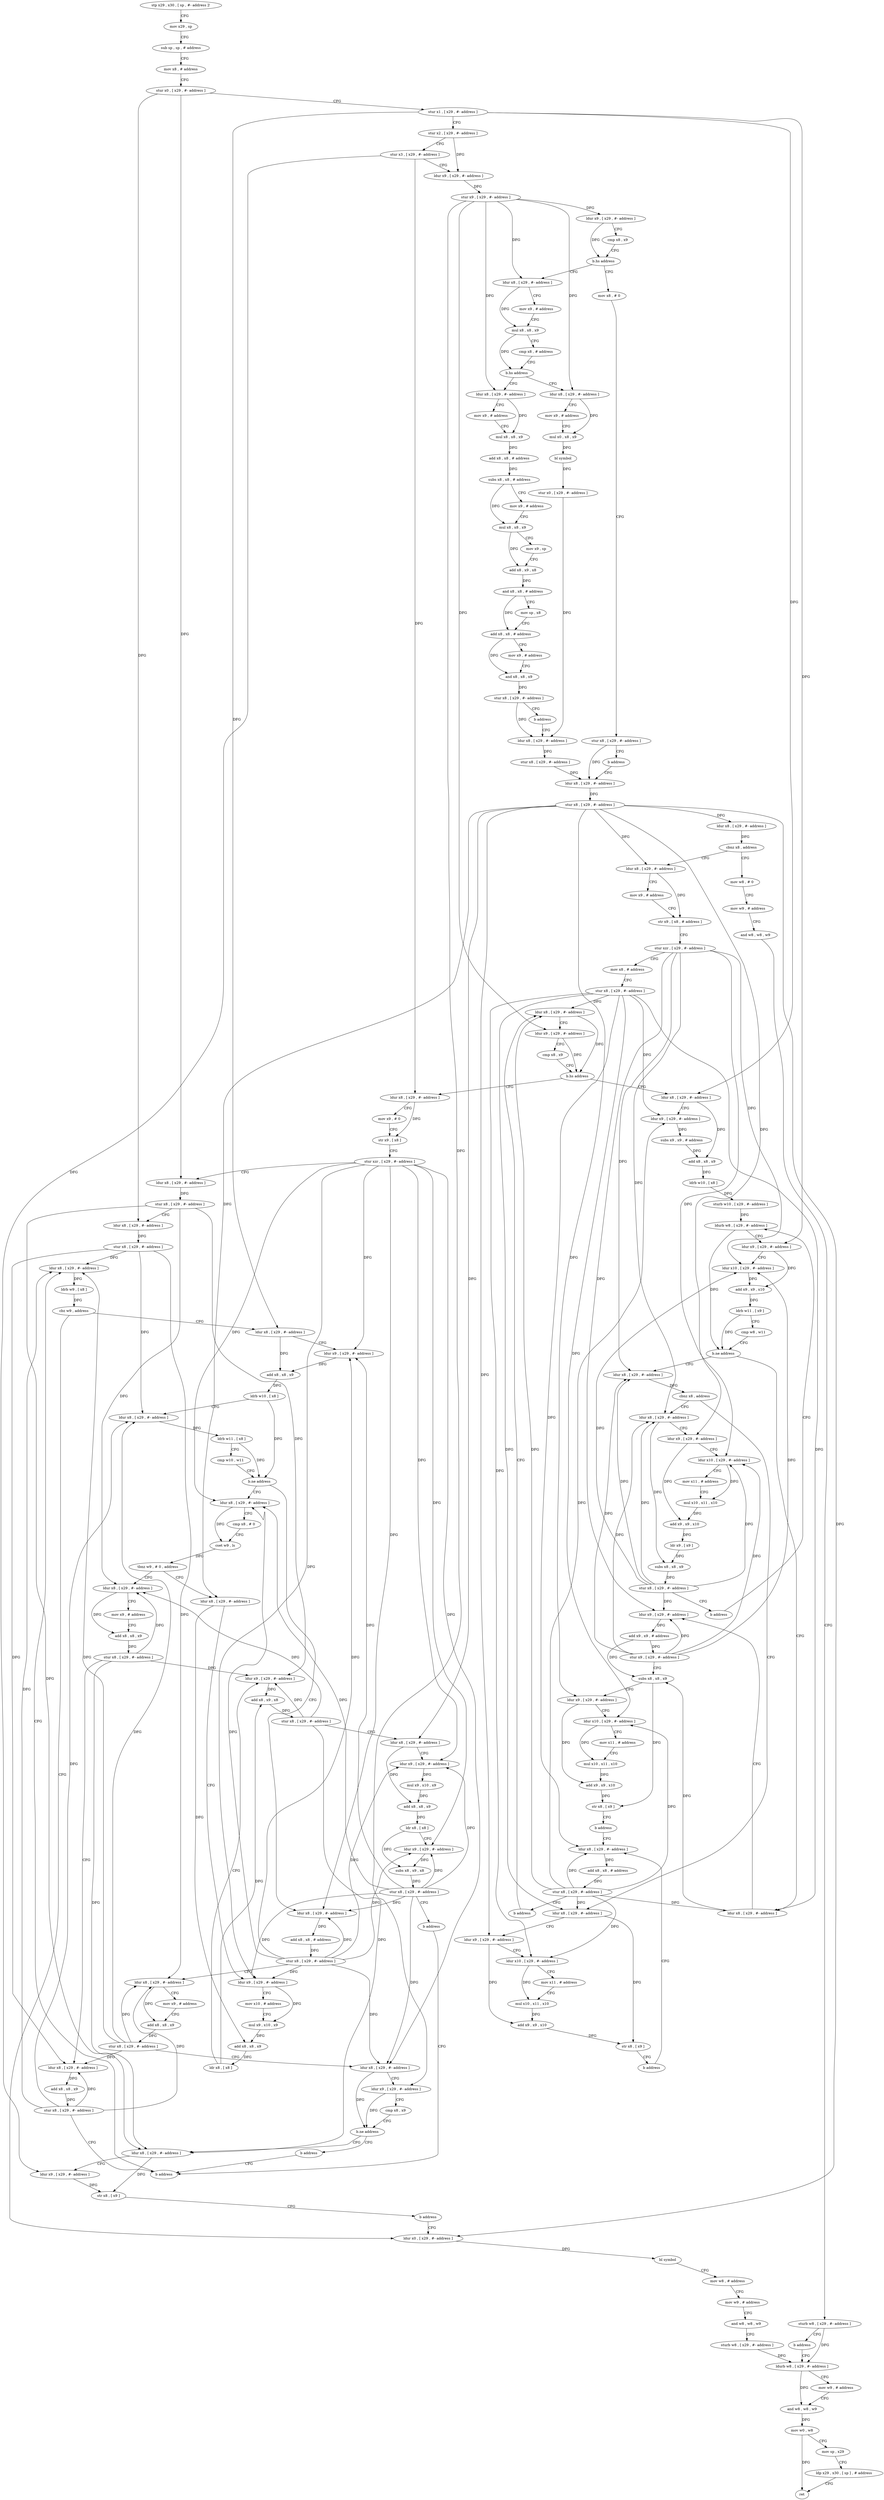 digraph "func" {
"4325812" [label = "stp x29 , x30 , [ sp , #- address ]!" ]
"4325816" [label = "mov x29 , sp" ]
"4325820" [label = "sub sp , sp , # address" ]
"4325824" [label = "mov x8 , # address" ]
"4325828" [label = "stur x0 , [ x29 , #- address ]" ]
"4325832" [label = "stur x1 , [ x29 , #- address ]" ]
"4325836" [label = "stur x2 , [ x29 , #- address ]" ]
"4325840" [label = "stur x3 , [ x29 , #- address ]" ]
"4325844" [label = "ldur x9 , [ x29 , #- address ]" ]
"4325848" [label = "stur x9 , [ x29 , #- address ]" ]
"4325852" [label = "ldur x9 , [ x29 , #- address ]" ]
"4325856" [label = "cmp x8 , x9" ]
"4325860" [label = "b.hs address" ]
"4325876" [label = "ldur x8 , [ x29 , #- address ]" ]
"4325864" [label = "mov x8 , # 0" ]
"4325880" [label = "mov x9 , # address" ]
"4325884" [label = "mul x8 , x8 , x9" ]
"4325888" [label = "cmp x8 , # address" ]
"4325892" [label = "b.hs address" ]
"4325960" [label = "ldur x8 , [ x29 , #- address ]" ]
"4325896" [label = "ldur x8 , [ x29 , #- address ]" ]
"4325868" [label = "stur x8 , [ x29 , #- address ]" ]
"4325872" [label = "b address" ]
"4325988" [label = "ldur x8 , [ x29 , #- address ]" ]
"4325964" [label = "mov x9 , # address" ]
"4325968" [label = "mul x0 , x8 , x9" ]
"4325972" [label = "bl symbol" ]
"4325976" [label = "stur x0 , [ x29 , #- address ]" ]
"4325980" [label = "ldur x8 , [ x29 , #- address ]" ]
"4325900" [label = "mov x9 , # address" ]
"4325904" [label = "mul x8 , x8 , x9" ]
"4325908" [label = "add x8 , x8 , # address" ]
"4325912" [label = "subs x8 , x8 , # address" ]
"4325916" [label = "mov x9 , # address" ]
"4325920" [label = "mul x8 , x8 , x9" ]
"4325924" [label = "mov x9 , sp" ]
"4325928" [label = "add x8 , x9 , x8" ]
"4325932" [label = "and x8 , x8 , # address" ]
"4325936" [label = "mov sp , x8" ]
"4325940" [label = "add x8 , x8 , # address" ]
"4325944" [label = "mov x9 , # address" ]
"4325948" [label = "and x8 , x8 , x9" ]
"4325952" [label = "stur x8 , [ x29 , #- address ]" ]
"4325956" [label = "b address" ]
"4325992" [label = "stur x8 , [ x29 , #- address ]" ]
"4325996" [label = "ldur x8 , [ x29 , #- address ]" ]
"4326000" [label = "cbnz x8 , address" ]
"4326024" [label = "ldur x8 , [ x29 , #- address ]" ]
"4326004" [label = "mov w8 , # 0" ]
"4326028" [label = "mov x9 , # address" ]
"4326032" [label = "str x9 , [ x8 , # address ]" ]
"4326036" [label = "stur xzr , [ x29 , #- address ]" ]
"4326040" [label = "mov x8 , # address" ]
"4326044" [label = "stur x8 , [ x29 , #- address ]" ]
"4326048" [label = "ldur x8 , [ x29 , #- address ]" ]
"4326008" [label = "mov w9 , # address" ]
"4326012" [label = "and w8 , w8 , w9" ]
"4326016" [label = "sturb w8 , [ x29 , #- address ]" ]
"4326020" [label = "b address" ]
"4326544" [label = "ldurb w8 , [ x29 , #- address ]" ]
"4325984" [label = "stur x8 , [ x29 , #- address ]" ]
"4326260" [label = "ldur x8 , [ x29 , #- address ]" ]
"4326264" [label = "mov x9 , # 0" ]
"4326268" [label = "str x9 , [ x8 ]" ]
"4326272" [label = "stur xzr , [ x29 , #- address ]" ]
"4326276" [label = "ldur x8 , [ x29 , #- address ]" ]
"4326280" [label = "stur x8 , [ x29 , #- address ]" ]
"4326284" [label = "ldur x8 , [ x29 , #- address ]" ]
"4326288" [label = "stur x8 , [ x29 , #- address ]" ]
"4326292" [label = "ldur x8 , [ x29 , #- address ]" ]
"4326064" [label = "ldur x8 , [ x29 , #- address ]" ]
"4326068" [label = "ldur x9 , [ x29 , #- address ]" ]
"4326072" [label = "subs x9 , x9 , # address" ]
"4326076" [label = "add x8 , x8 , x9" ]
"4326080" [label = "ldrb w10 , [ x8 ]" ]
"4326084" [label = "sturb w10 , [ x29 , #- address ]" ]
"4326088" [label = "ldurb w8 , [ x29 , #- address ]" ]
"4326548" [label = "mov w9 , # address" ]
"4326552" [label = "and w8 , w8 , w9" ]
"4326556" [label = "mov w0 , w8" ]
"4326560" [label = "mov sp , x29" ]
"4326564" [label = "ldp x29 , x30 , [ sp ] , # address" ]
"4326568" [label = "ret" ]
"4326520" [label = "ldur x0 , [ x29 , #- address ]" ]
"4326524" [label = "bl symbol" ]
"4326528" [label = "mov w8 , # address" ]
"4326532" [label = "mov w9 , # address" ]
"4326536" [label = "and w8 , w8 , w9" ]
"4326540" [label = "sturb w8 , [ x29 , #- address ]" ]
"4326304" [label = "ldur x8 , [ x29 , #- address ]" ]
"4326308" [label = "ldur x9 , [ x29 , #- address ]" ]
"4326312" [label = "add x8 , x8 , x9" ]
"4326316" [label = "ldrb w10 , [ x8 ]" ]
"4326320" [label = "ldur x8 , [ x29 , #- address ]" ]
"4326324" [label = "ldrb w11 , [ x8 ]" ]
"4326328" [label = "cmp w10 , w11" ]
"4326332" [label = "b.ne address" ]
"4326400" [label = "ldur x8 , [ x29 , #- address ]" ]
"4326336" [label = "ldur x8 , [ x29 , #- address ]" ]
"4326164" [label = "ldur x8 , [ x29 , #- address ]" ]
"4326168" [label = "cbnz x8 , address" ]
"4326204" [label = "ldur x8 , [ x29 , #- address ]" ]
"4326172" [label = "ldur x8 , [ x29 , #- address ]" ]
"4326116" [label = "ldur x8 , [ x29 , #- address ]" ]
"4326120" [label = "ldur x9 , [ x29 , #- address ]" ]
"4326124" [label = "add x9 , x9 , # address" ]
"4326128" [label = "stur x9 , [ x29 , #- address ]" ]
"4326132" [label = "subs x8 , x8 , x9" ]
"4326136" [label = "ldur x9 , [ x29 , #- address ]" ]
"4326140" [label = "ldur x10 , [ x29 , #- address ]" ]
"4326144" [label = "mov x11 , # address" ]
"4326148" [label = "mul x10 , x11 , x10" ]
"4326152" [label = "add x9 , x9 , x10" ]
"4326156" [label = "str x8 , [ x9 ]" ]
"4326160" [label = "b address" ]
"4326244" [label = "ldur x8 , [ x29 , #- address ]" ]
"4326404" [label = "cmp x8 , # 0" ]
"4326408" [label = "cset w9 , ls" ]
"4326412" [label = "tbnz w9 , # 0 , address" ]
"4326488" [label = "ldur x8 , [ x29 , #- address ]" ]
"4326416" [label = "ldur x8 , [ x29 , #- address ]" ]
"4326340" [label = "add x8 , x8 , # address" ]
"4326344" [label = "stur x8 , [ x29 , #- address ]" ]
"4326348" [label = "ldur x8 , [ x29 , #- address ]" ]
"4326352" [label = "mov x9 , # address" ]
"4326356" [label = "add x8 , x8 , x9" ]
"4326360" [label = "stur x8 , [ x29 , #- address ]" ]
"4326364" [label = "ldur x8 , [ x29 , #- address ]" ]
"4326368" [label = "ldur x9 , [ x29 , #- address ]" ]
"4326372" [label = "cmp x8 , x9" ]
"4326376" [label = "b.ne address" ]
"4326396" [label = "b address" ]
"4326380" [label = "ldur x8 , [ x29 , #- address ]" ]
"4326208" [label = "ldur x9 , [ x29 , #- address ]" ]
"4326212" [label = "ldur x10 , [ x29 , #- address ]" ]
"4326216" [label = "mov x11 , # address" ]
"4326220" [label = "mul x10 , x11 , x10" ]
"4326224" [label = "add x9 , x9 , x10" ]
"4326228" [label = "ldr x9 , [ x9 ]" ]
"4326232" [label = "subs x8 , x8 , x9" ]
"4326236" [label = "stur x8 , [ x29 , #- address ]" ]
"4326240" [label = "b address" ]
"4326176" [label = "ldur x9 , [ x29 , #- address ]" ]
"4326180" [label = "ldur x10 , [ x29 , #- address ]" ]
"4326184" [label = "mov x11 , # address" ]
"4326188" [label = "mul x10 , x11 , x10" ]
"4326192" [label = "add x9 , x9 , x10" ]
"4326196" [label = "str x8 , [ x9 ]" ]
"4326200" [label = "b address" ]
"4326248" [label = "add x8 , x8 , # address" ]
"4326252" [label = "stur x8 , [ x29 , #- address ]" ]
"4326256" [label = "b address" ]
"4326492" [label = "mov x9 , # address" ]
"4326496" [label = "add x8 , x8 , x9" ]
"4326500" [label = "stur x8 , [ x29 , #- address ]" ]
"4326504" [label = "ldur x8 , [ x29 , #- address ]" ]
"4326508" [label = "add x8 , x8 , x9" ]
"4326512" [label = "stur x8 , [ x29 , #- address ]" ]
"4326516" [label = "b address" ]
"4326420" [label = "ldur x9 , [ x29 , #- address ]" ]
"4326424" [label = "mov x10 , # address" ]
"4326428" [label = "mul x9 , x10 , x9" ]
"4326432" [label = "add x8 , x8 , x9" ]
"4326436" [label = "ldr x8 , [ x8 ]" ]
"4326440" [label = "ldur x9 , [ x29 , #- address ]" ]
"4326444" [label = "add x8 , x9 , x8" ]
"4326448" [label = "stur x8 , [ x29 , #- address ]" ]
"4326452" [label = "ldur x8 , [ x29 , #- address ]" ]
"4326456" [label = "ldur x9 , [ x29 , #- address ]" ]
"4326460" [label = "mul x9 , x10 , x9" ]
"4326464" [label = "add x8 , x8 , x9" ]
"4326468" [label = "ldr x8 , [ x8 ]" ]
"4326472" [label = "ldur x9 , [ x29 , #- address ]" ]
"4326476" [label = "subs x8 , x9 , x8" ]
"4326480" [label = "stur x8 , [ x29 , #- address ]" ]
"4326484" [label = "b address" ]
"4326384" [label = "ldur x9 , [ x29 , #- address ]" ]
"4326388" [label = "str x8 , [ x9 ]" ]
"4326392" [label = "b address" ]
"4326092" [label = "ldur x9 , [ x29 , #- address ]" ]
"4326096" [label = "ldur x10 , [ x29 , #- address ]" ]
"4326100" [label = "add x9 , x9 , x10" ]
"4326104" [label = "ldrb w11 , [ x9 ]" ]
"4326108" [label = "cmp w8 , w11" ]
"4326112" [label = "b.ne address" ]
"4326052" [label = "ldur x9 , [ x29 , #- address ]" ]
"4326056" [label = "cmp x8 , x9" ]
"4326060" [label = "b.hs address" ]
"4326296" [label = "ldrb w9 , [ x8 ]" ]
"4326300" [label = "cbz w9 , address" ]
"4325812" -> "4325816" [ label = "CFG" ]
"4325816" -> "4325820" [ label = "CFG" ]
"4325820" -> "4325824" [ label = "CFG" ]
"4325824" -> "4325828" [ label = "CFG" ]
"4325828" -> "4325832" [ label = "CFG" ]
"4325828" -> "4326276" [ label = "DFG" ]
"4325828" -> "4326284" [ label = "DFG" ]
"4325832" -> "4325836" [ label = "CFG" ]
"4325832" -> "4326064" [ label = "DFG" ]
"4325832" -> "4326092" [ label = "DFG" ]
"4325832" -> "4326304" [ label = "DFG" ]
"4325836" -> "4325840" [ label = "CFG" ]
"4325836" -> "4325844" [ label = "DFG" ]
"4325840" -> "4325844" [ label = "CFG" ]
"4325840" -> "4326260" [ label = "DFG" ]
"4325840" -> "4326384" [ label = "DFG" ]
"4325844" -> "4325848" [ label = "DFG" ]
"4325848" -> "4325852" [ label = "DFG" ]
"4325848" -> "4325876" [ label = "DFG" ]
"4325848" -> "4325960" [ label = "DFG" ]
"4325848" -> "4325896" [ label = "DFG" ]
"4325848" -> "4326052" [ label = "DFG" ]
"4325848" -> "4326368" [ label = "DFG" ]
"4325852" -> "4325856" [ label = "CFG" ]
"4325852" -> "4325860" [ label = "DFG" ]
"4325856" -> "4325860" [ label = "CFG" ]
"4325860" -> "4325876" [ label = "CFG" ]
"4325860" -> "4325864" [ label = "CFG" ]
"4325876" -> "4325880" [ label = "CFG" ]
"4325876" -> "4325884" [ label = "DFG" ]
"4325864" -> "4325868" [ label = "CFG" ]
"4325880" -> "4325884" [ label = "CFG" ]
"4325884" -> "4325888" [ label = "CFG" ]
"4325884" -> "4325892" [ label = "DFG" ]
"4325888" -> "4325892" [ label = "CFG" ]
"4325892" -> "4325960" [ label = "CFG" ]
"4325892" -> "4325896" [ label = "CFG" ]
"4325960" -> "4325964" [ label = "CFG" ]
"4325960" -> "4325968" [ label = "DFG" ]
"4325896" -> "4325900" [ label = "CFG" ]
"4325896" -> "4325904" [ label = "DFG" ]
"4325868" -> "4325872" [ label = "CFG" ]
"4325868" -> "4325988" [ label = "DFG" ]
"4325872" -> "4325988" [ label = "CFG" ]
"4325988" -> "4325992" [ label = "DFG" ]
"4325964" -> "4325968" [ label = "CFG" ]
"4325968" -> "4325972" [ label = "DFG" ]
"4325972" -> "4325976" [ label = "DFG" ]
"4325976" -> "4325980" [ label = "DFG" ]
"4325980" -> "4325984" [ label = "DFG" ]
"4325900" -> "4325904" [ label = "CFG" ]
"4325904" -> "4325908" [ label = "DFG" ]
"4325908" -> "4325912" [ label = "DFG" ]
"4325912" -> "4325916" [ label = "CFG" ]
"4325912" -> "4325920" [ label = "DFG" ]
"4325916" -> "4325920" [ label = "CFG" ]
"4325920" -> "4325924" [ label = "CFG" ]
"4325920" -> "4325928" [ label = "DFG" ]
"4325924" -> "4325928" [ label = "CFG" ]
"4325928" -> "4325932" [ label = "DFG" ]
"4325932" -> "4325936" [ label = "CFG" ]
"4325932" -> "4325940" [ label = "DFG" ]
"4325936" -> "4325940" [ label = "CFG" ]
"4325940" -> "4325944" [ label = "CFG" ]
"4325940" -> "4325948" [ label = "DFG" ]
"4325944" -> "4325948" [ label = "CFG" ]
"4325948" -> "4325952" [ label = "DFG" ]
"4325952" -> "4325956" [ label = "CFG" ]
"4325952" -> "4325980" [ label = "DFG" ]
"4325956" -> "4325980" [ label = "CFG" ]
"4325992" -> "4325996" [ label = "DFG" ]
"4325992" -> "4326024" [ label = "DFG" ]
"4325992" -> "4326520" [ label = "DFG" ]
"4325992" -> "4326136" [ label = "DFG" ]
"4325992" -> "4326208" [ label = "DFG" ]
"4325992" -> "4326176" [ label = "DFG" ]
"4325992" -> "4326416" [ label = "DFG" ]
"4325992" -> "4326452" [ label = "DFG" ]
"4325996" -> "4326000" [ label = "DFG" ]
"4326000" -> "4326024" [ label = "CFG" ]
"4326000" -> "4326004" [ label = "CFG" ]
"4326024" -> "4326028" [ label = "CFG" ]
"4326024" -> "4326032" [ label = "DFG" ]
"4326004" -> "4326008" [ label = "CFG" ]
"4326028" -> "4326032" [ label = "CFG" ]
"4326032" -> "4326036" [ label = "CFG" ]
"4326036" -> "4326040" [ label = "CFG" ]
"4326036" -> "4326096" [ label = "DFG" ]
"4326036" -> "4326164" [ label = "DFG" ]
"4326036" -> "4326120" [ label = "DFG" ]
"4326036" -> "4326204" [ label = "DFG" ]
"4326036" -> "4326212" [ label = "DFG" ]
"4326040" -> "4326044" [ label = "CFG" ]
"4326044" -> "4326048" [ label = "DFG" ]
"4326044" -> "4326068" [ label = "DFG" ]
"4326044" -> "4326116" [ label = "DFG" ]
"4326044" -> "4326140" [ label = "DFG" ]
"4326044" -> "4326172" [ label = "DFG" ]
"4326044" -> "4326180" [ label = "DFG" ]
"4326044" -> "4326244" [ label = "DFG" ]
"4326048" -> "4326052" [ label = "CFG" ]
"4326048" -> "4326060" [ label = "DFG" ]
"4326008" -> "4326012" [ label = "CFG" ]
"4326012" -> "4326016" [ label = "CFG" ]
"4326016" -> "4326020" [ label = "CFG" ]
"4326016" -> "4326544" [ label = "DFG" ]
"4326020" -> "4326544" [ label = "CFG" ]
"4326544" -> "4326548" [ label = "CFG" ]
"4326544" -> "4326552" [ label = "DFG" ]
"4325984" -> "4325988" [ label = "DFG" ]
"4326260" -> "4326264" [ label = "CFG" ]
"4326260" -> "4326268" [ label = "DFG" ]
"4326264" -> "4326268" [ label = "CFG" ]
"4326268" -> "4326272" [ label = "CFG" ]
"4326272" -> "4326276" [ label = "CFG" ]
"4326272" -> "4326308" [ label = "DFG" ]
"4326272" -> "4326400" [ label = "DFG" ]
"4326272" -> "4326336" [ label = "DFG" ]
"4326272" -> "4326364" [ label = "DFG" ]
"4326272" -> "4326420" [ label = "DFG" ]
"4326272" -> "4326456" [ label = "DFG" ]
"4326272" -> "4326472" [ label = "DFG" ]
"4326276" -> "4326280" [ label = "DFG" ]
"4326280" -> "4326284" [ label = "CFG" ]
"4326280" -> "4326380" [ label = "DFG" ]
"4326280" -> "4326488" [ label = "DFG" ]
"4326280" -> "4326440" [ label = "DFG" ]
"4326284" -> "4326288" [ label = "DFG" ]
"4326288" -> "4326292" [ label = "DFG" ]
"4326288" -> "4326320" [ label = "DFG" ]
"4326288" -> "4326348" [ label = "DFG" ]
"4326288" -> "4326504" [ label = "DFG" ]
"4326292" -> "4326296" [ label = "DFG" ]
"4326064" -> "4326068" [ label = "CFG" ]
"4326064" -> "4326076" [ label = "DFG" ]
"4326068" -> "4326072" [ label = "DFG" ]
"4326072" -> "4326076" [ label = "DFG" ]
"4326076" -> "4326080" [ label = "DFG" ]
"4326080" -> "4326084" [ label = "DFG" ]
"4326084" -> "4326088" [ label = "DFG" ]
"4326088" -> "4326092" [ label = "CFG" ]
"4326088" -> "4326112" [ label = "DFG" ]
"4326548" -> "4326552" [ label = "CFG" ]
"4326552" -> "4326556" [ label = "DFG" ]
"4326556" -> "4326560" [ label = "CFG" ]
"4326556" -> "4326568" [ label = "DFG" ]
"4326560" -> "4326564" [ label = "CFG" ]
"4326564" -> "4326568" [ label = "CFG" ]
"4326520" -> "4326524" [ label = "DFG" ]
"4326524" -> "4326528" [ label = "CFG" ]
"4326528" -> "4326532" [ label = "CFG" ]
"4326532" -> "4326536" [ label = "CFG" ]
"4326536" -> "4326540" [ label = "CFG" ]
"4326540" -> "4326544" [ label = "DFG" ]
"4326304" -> "4326308" [ label = "CFG" ]
"4326304" -> "4326312" [ label = "DFG" ]
"4326308" -> "4326312" [ label = "DFG" ]
"4326312" -> "4326316" [ label = "DFG" ]
"4326316" -> "4326320" [ label = "CFG" ]
"4326316" -> "4326332" [ label = "DFG" ]
"4326320" -> "4326324" [ label = "DFG" ]
"4326324" -> "4326328" [ label = "CFG" ]
"4326324" -> "4326332" [ label = "DFG" ]
"4326328" -> "4326332" [ label = "CFG" ]
"4326332" -> "4326400" [ label = "CFG" ]
"4326332" -> "4326336" [ label = "CFG" ]
"4326400" -> "4326404" [ label = "CFG" ]
"4326400" -> "4326408" [ label = "DFG" ]
"4326336" -> "4326340" [ label = "DFG" ]
"4326164" -> "4326168" [ label = "DFG" ]
"4326168" -> "4326204" [ label = "CFG" ]
"4326168" -> "4326172" [ label = "CFG" ]
"4326204" -> "4326208" [ label = "CFG" ]
"4326204" -> "4326232" [ label = "DFG" ]
"4326172" -> "4326176" [ label = "CFG" ]
"4326172" -> "4326196" [ label = "DFG" ]
"4326116" -> "4326120" [ label = "CFG" ]
"4326116" -> "4326132" [ label = "DFG" ]
"4326120" -> "4326124" [ label = "DFG" ]
"4326124" -> "4326128" [ label = "DFG" ]
"4326124" -> "4326132" [ label = "DFG" ]
"4326128" -> "4326132" [ label = "CFG" ]
"4326128" -> "4326096" [ label = "DFG" ]
"4326128" -> "4326164" [ label = "DFG" ]
"4326128" -> "4326120" [ label = "DFG" ]
"4326128" -> "4326204" [ label = "DFG" ]
"4326128" -> "4326212" [ label = "DFG" ]
"4326132" -> "4326136" [ label = "CFG" ]
"4326132" -> "4326156" [ label = "DFG" ]
"4326136" -> "4326140" [ label = "CFG" ]
"4326136" -> "4326152" [ label = "DFG" ]
"4326140" -> "4326144" [ label = "CFG" ]
"4326140" -> "4326148" [ label = "DFG" ]
"4326144" -> "4326148" [ label = "CFG" ]
"4326148" -> "4326152" [ label = "DFG" ]
"4326152" -> "4326156" [ label = "DFG" ]
"4326156" -> "4326160" [ label = "CFG" ]
"4326160" -> "4326244" [ label = "CFG" ]
"4326244" -> "4326248" [ label = "DFG" ]
"4326404" -> "4326408" [ label = "CFG" ]
"4326408" -> "4326412" [ label = "DFG" ]
"4326412" -> "4326488" [ label = "CFG" ]
"4326412" -> "4326416" [ label = "CFG" ]
"4326488" -> "4326492" [ label = "CFG" ]
"4326488" -> "4326496" [ label = "DFG" ]
"4326416" -> "4326420" [ label = "CFG" ]
"4326416" -> "4326432" [ label = "DFG" ]
"4326340" -> "4326344" [ label = "DFG" ]
"4326344" -> "4326348" [ label = "CFG" ]
"4326344" -> "4326308" [ label = "DFG" ]
"4326344" -> "4326400" [ label = "DFG" ]
"4326344" -> "4326336" [ label = "DFG" ]
"4326344" -> "4326364" [ label = "DFG" ]
"4326344" -> "4326420" [ label = "DFG" ]
"4326344" -> "4326456" [ label = "DFG" ]
"4326344" -> "4326472" [ label = "DFG" ]
"4326348" -> "4326352" [ label = "CFG" ]
"4326348" -> "4326356" [ label = "DFG" ]
"4326352" -> "4326356" [ label = "CFG" ]
"4326356" -> "4326360" [ label = "DFG" ]
"4326360" -> "4326364" [ label = "CFG" ]
"4326360" -> "4326292" [ label = "DFG" ]
"4326360" -> "4326320" [ label = "DFG" ]
"4326360" -> "4326348" [ label = "DFG" ]
"4326360" -> "4326504" [ label = "DFG" ]
"4326364" -> "4326368" [ label = "CFG" ]
"4326364" -> "4326376" [ label = "DFG" ]
"4326368" -> "4326372" [ label = "CFG" ]
"4326368" -> "4326376" [ label = "DFG" ]
"4326372" -> "4326376" [ label = "CFG" ]
"4326376" -> "4326396" [ label = "CFG" ]
"4326376" -> "4326380" [ label = "CFG" ]
"4326396" -> "4326516" [ label = "CFG" ]
"4326380" -> "4326384" [ label = "CFG" ]
"4326380" -> "4326388" [ label = "DFG" ]
"4326208" -> "4326212" [ label = "CFG" ]
"4326208" -> "4326224" [ label = "DFG" ]
"4326212" -> "4326216" [ label = "CFG" ]
"4326212" -> "4326220" [ label = "DFG" ]
"4326216" -> "4326220" [ label = "CFG" ]
"4326220" -> "4326224" [ label = "DFG" ]
"4326224" -> "4326228" [ label = "DFG" ]
"4326228" -> "4326232" [ label = "DFG" ]
"4326232" -> "4326236" [ label = "DFG" ]
"4326236" -> "4326240" [ label = "CFG" ]
"4326236" -> "4326096" [ label = "DFG" ]
"4326236" -> "4326164" [ label = "DFG" ]
"4326236" -> "4326120" [ label = "DFG" ]
"4326236" -> "4326204" [ label = "DFG" ]
"4326236" -> "4326212" [ label = "DFG" ]
"4326240" -> "4326088" [ label = "CFG" ]
"4326176" -> "4326180" [ label = "CFG" ]
"4326176" -> "4326192" [ label = "DFG" ]
"4326180" -> "4326184" [ label = "CFG" ]
"4326180" -> "4326188" [ label = "DFG" ]
"4326184" -> "4326188" [ label = "CFG" ]
"4326188" -> "4326192" [ label = "DFG" ]
"4326192" -> "4326196" [ label = "DFG" ]
"4326196" -> "4326200" [ label = "CFG" ]
"4326200" -> "4326244" [ label = "CFG" ]
"4326248" -> "4326252" [ label = "DFG" ]
"4326252" -> "4326256" [ label = "CFG" ]
"4326252" -> "4326048" [ label = "DFG" ]
"4326252" -> "4326068" [ label = "DFG" ]
"4326252" -> "4326116" [ label = "DFG" ]
"4326252" -> "4326140" [ label = "DFG" ]
"4326252" -> "4326172" [ label = "DFG" ]
"4326252" -> "4326180" [ label = "DFG" ]
"4326252" -> "4326244" [ label = "DFG" ]
"4326256" -> "4326048" [ label = "CFG" ]
"4326492" -> "4326496" [ label = "CFG" ]
"4326496" -> "4326500" [ label = "DFG" ]
"4326500" -> "4326504" [ label = "CFG" ]
"4326500" -> "4326380" [ label = "DFG" ]
"4326500" -> "4326488" [ label = "DFG" ]
"4326500" -> "4326440" [ label = "DFG" ]
"4326504" -> "4326508" [ label = "DFG" ]
"4326508" -> "4326512" [ label = "DFG" ]
"4326512" -> "4326516" [ label = "CFG" ]
"4326512" -> "4326292" [ label = "DFG" ]
"4326512" -> "4326320" [ label = "DFG" ]
"4326512" -> "4326348" [ label = "DFG" ]
"4326512" -> "4326504" [ label = "DFG" ]
"4326516" -> "4326292" [ label = "CFG" ]
"4326420" -> "4326424" [ label = "CFG" ]
"4326420" -> "4326428" [ label = "DFG" ]
"4326424" -> "4326428" [ label = "CFG" ]
"4326428" -> "4326432" [ label = "DFG" ]
"4326432" -> "4326436" [ label = "DFG" ]
"4326436" -> "4326440" [ label = "CFG" ]
"4326436" -> "4326444" [ label = "DFG" ]
"4326440" -> "4326444" [ label = "DFG" ]
"4326444" -> "4326448" [ label = "DFG" ]
"4326448" -> "4326452" [ label = "CFG" ]
"4326448" -> "4326380" [ label = "DFG" ]
"4326448" -> "4326488" [ label = "DFG" ]
"4326448" -> "4326440" [ label = "DFG" ]
"4326452" -> "4326456" [ label = "CFG" ]
"4326452" -> "4326464" [ label = "DFG" ]
"4326456" -> "4326460" [ label = "DFG" ]
"4326460" -> "4326464" [ label = "DFG" ]
"4326464" -> "4326468" [ label = "DFG" ]
"4326468" -> "4326472" [ label = "CFG" ]
"4326468" -> "4326476" [ label = "DFG" ]
"4326472" -> "4326476" [ label = "DFG" ]
"4326476" -> "4326480" [ label = "DFG" ]
"4326480" -> "4326484" [ label = "CFG" ]
"4326480" -> "4326308" [ label = "DFG" ]
"4326480" -> "4326400" [ label = "DFG" ]
"4326480" -> "4326336" [ label = "DFG" ]
"4326480" -> "4326364" [ label = "DFG" ]
"4326480" -> "4326420" [ label = "DFG" ]
"4326480" -> "4326456" [ label = "DFG" ]
"4326480" -> "4326472" [ label = "DFG" ]
"4326484" -> "4326516" [ label = "CFG" ]
"4326384" -> "4326388" [ label = "DFG" ]
"4326388" -> "4326392" [ label = "CFG" ]
"4326392" -> "4326520" [ label = "CFG" ]
"4326092" -> "4326096" [ label = "CFG" ]
"4326092" -> "4326100" [ label = "DFG" ]
"4326096" -> "4326100" [ label = "DFG" ]
"4326100" -> "4326104" [ label = "DFG" ]
"4326104" -> "4326108" [ label = "CFG" ]
"4326104" -> "4326112" [ label = "DFG" ]
"4326108" -> "4326112" [ label = "CFG" ]
"4326112" -> "4326164" [ label = "CFG" ]
"4326112" -> "4326116" [ label = "CFG" ]
"4326052" -> "4326056" [ label = "CFG" ]
"4326052" -> "4326060" [ label = "DFG" ]
"4326056" -> "4326060" [ label = "CFG" ]
"4326060" -> "4326260" [ label = "CFG" ]
"4326060" -> "4326064" [ label = "CFG" ]
"4326296" -> "4326300" [ label = "DFG" ]
"4326300" -> "4326520" [ label = "CFG" ]
"4326300" -> "4326304" [ label = "CFG" ]
}
